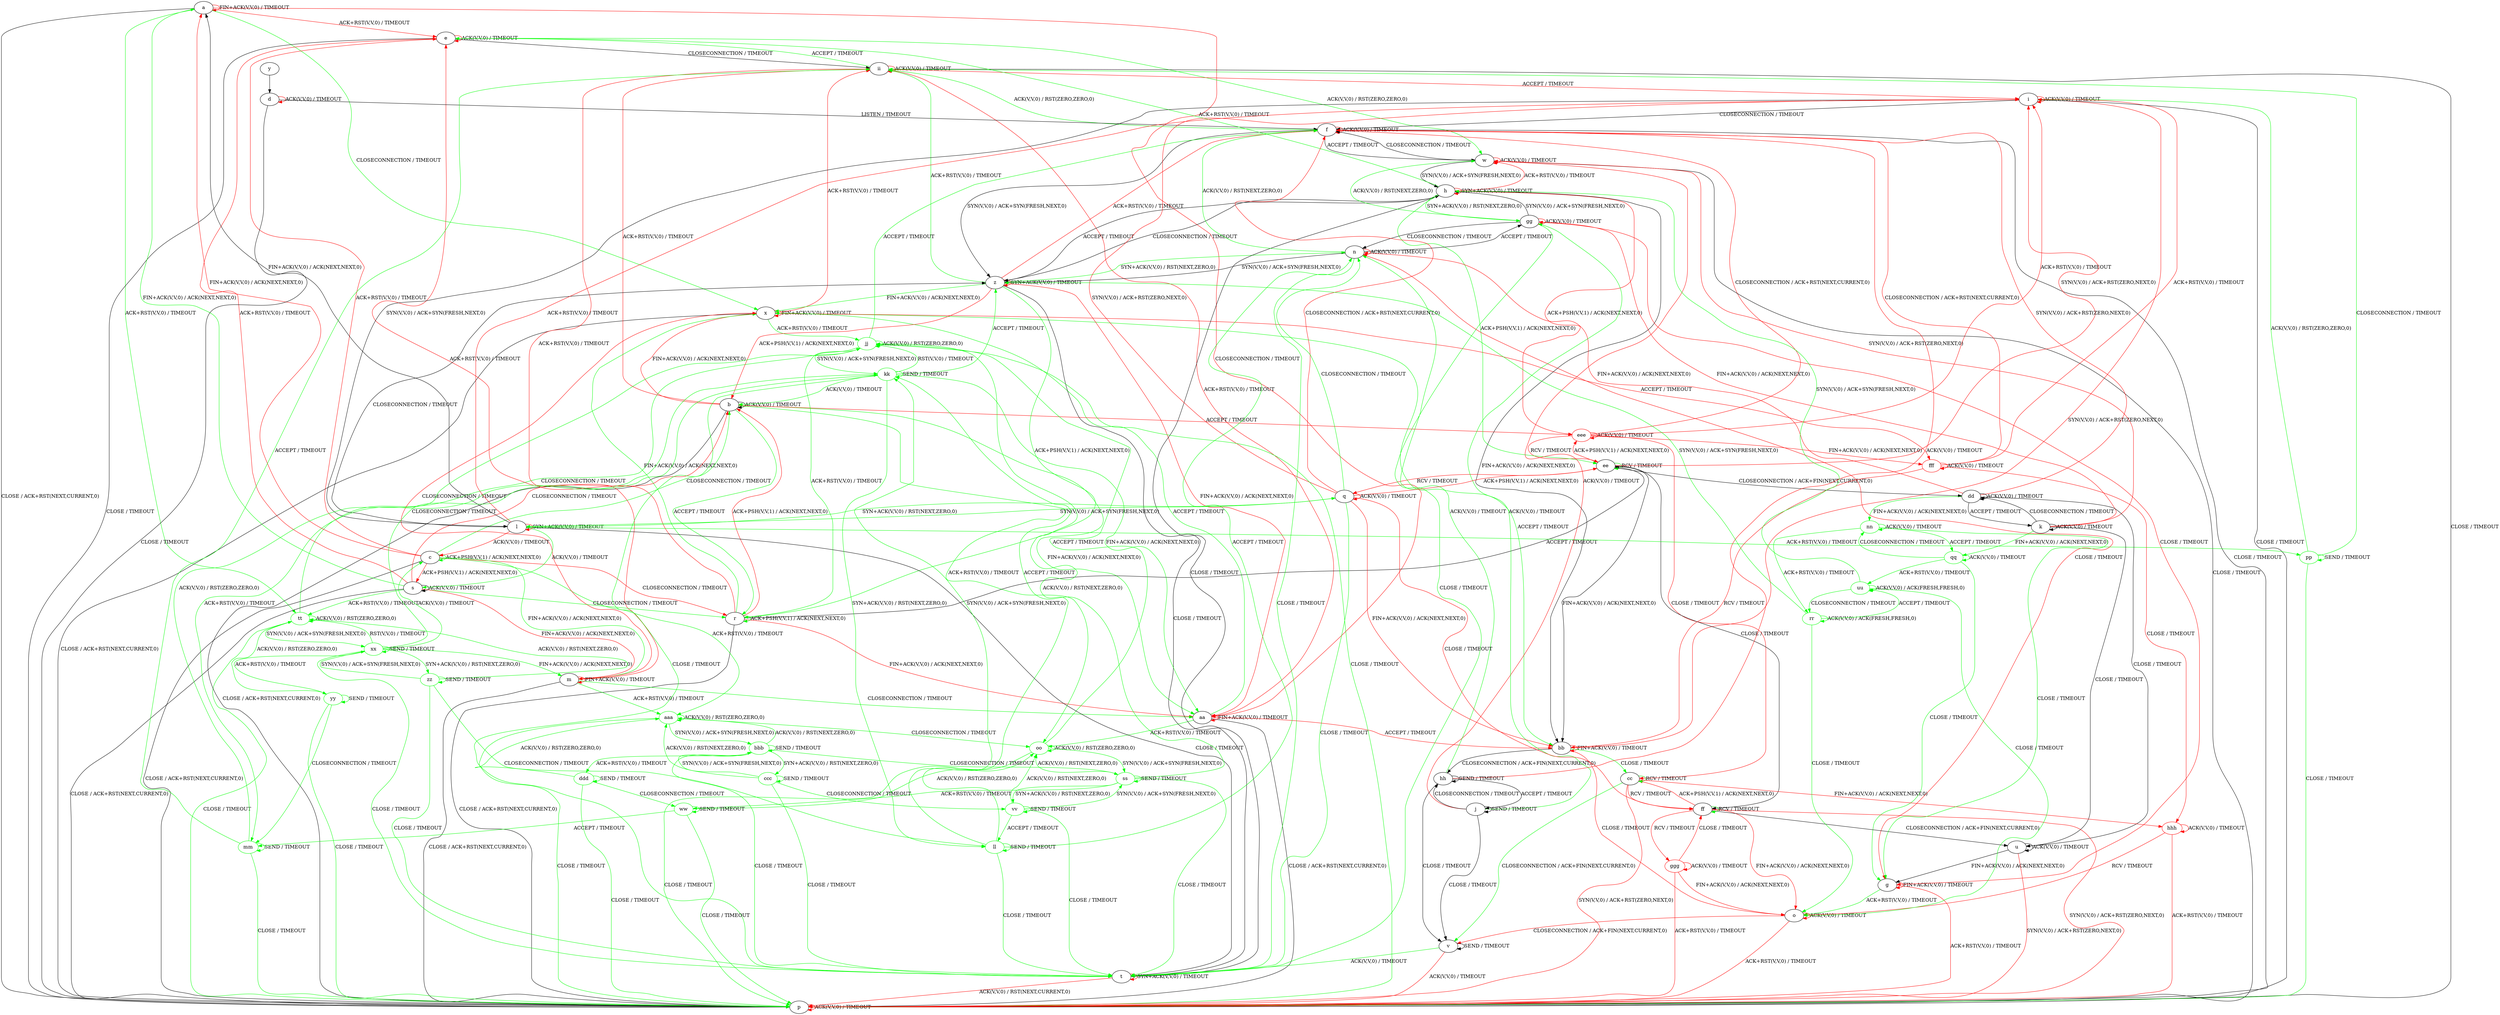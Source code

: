 digraph "" {
	graph ["Incoming time"=165.34357976913452,
		"Outgoing time"=155.42575860023499,
		Output="{'States': 60, 'Transitions': 945, 'Filename': '../results/tcp/TCP_Windows8_Server-TCP_FreeBSD_Server-z3-2.dot'}",
		Reference="{'States': 39, 'Transitions': 495, 'Filename': '../subjects/tcp/TCP_Windows8_Server.dot'}",
		Solver=z3,
		Updated="{'States': 56, 'Transitions': 716, 'Filename': '../subjects/tcp/TCP_FreeBSD_Server.dot'}",
		"f-measure"=0.4393063583815029,
		precision=0.3715083798882682,
		recall=0.5373737373737374
	];
	a -> a [key=0,
	color=red,
	label="FIN+ACK(V,V,0) / TIMEOUT"];
a -> e [key=0,
color=red,
label="ACK+RST(V,V,0) / TIMEOUT"];
a -> p [key=0,
label="CLOSE / ACK+RST(NEXT,CURRENT,0)"];
a -> x [key=0,
color=green,
label="CLOSECONNECTION / TIMEOUT"];
a -> aa [key=0,
color=red,
label="CLOSECONNECTION / TIMEOUT"];
tt [color=green];
a -> tt [key=0,
color=green,
label="ACK+RST(V,V,0) / TIMEOUT"];
b -> b [key=0,
label="ACK(V,V,0) / TIMEOUT"];
b -> p [key=0,
label="CLOSE / ACK+RST(NEXT,CURRENT,0)"];
b -> r [key=0,
color=green,
label="ACCEPT / TIMEOUT"];
b -> x [key=0,
color=red,
label="FIN+ACK(V,V,0) / ACK(NEXT,NEXT,0)"];
b -> aa [key=0,
color=green,
label="FIN+ACK(V,V,0) / ACK(NEXT,NEXT,0)"];
b -> ii [key=0,
color=red,
label="ACK+RST(V,V,0) / TIMEOUT"];
oo [color=green];
b -> oo [key=0,
color=green,
label="ACK+RST(V,V,0) / TIMEOUT"];
eee [color=red];
b -> eee [key=0,
color=red,
label="ACCEPT / TIMEOUT"];
c -> a [key=0,
color=red,
label="FIN+ACK(V,V,0) / ACK(NEXT,NEXT,0)"];
c -> b [key=0,
color=green,
label="CLOSECONNECTION / TIMEOUT"];
c -> c [key=0,
color=green,
label="ACK+PSH(V,V,1) / ACK(NEXT,NEXT,0)"];
c -> e [key=0,
color=red,
label="ACK+RST(V,V,0) / TIMEOUT"];
c -> m [key=0,
color=green,
label="FIN+ACK(V,V,0) / ACK(NEXT,NEXT,0)"];
c -> p [key=0,
label="CLOSE / ACK+RST(NEXT,CURRENT,0)"];
c -> r [key=0,
color=red,
label="CLOSECONNECTION / TIMEOUT"];
c -> s [key=0,
color=red,
label="ACK+PSH(V,V,1) / ACK(NEXT,NEXT,0)"];
aaa [color=green];
c -> aaa [key=0,
color=green,
label="ACK+RST(V,V,0) / TIMEOUT"];
d -> d [key=0,
color=red,
label="ACK(V,V,0) / TIMEOUT"];
d -> f [key=0,
label="LISTEN / TIMEOUT"];
d -> p [key=0,
label="CLOSE / TIMEOUT"];
e -> e [key=0,
color=red,
label="ACK(V,V,0) / TIMEOUT"];
e -> p [key=0,
label="CLOSE / TIMEOUT"];
e -> w [key=0,
color=green,
label="ACK(V,V,0) / RST(ZERO,ZERO,0)"];
e -> ii [key=0,
label="CLOSECONNECTION / TIMEOUT"];
f -> f [key=0,
color=red,
label="ACK(V,V,0) / TIMEOUT"];
f -> p [key=0,
label="CLOSE / TIMEOUT"];
f -> w [key=0,
label="ACCEPT / TIMEOUT"];
f -> z [key=0,
label="SYN(V,V,0) / ACK+SYN(FRESH,NEXT,0)"];
g -> g [key=0,
color=red,
label="FIN+ACK(V,V,0) / TIMEOUT"];
g -> o [key=0,
color=green,
label="ACK+RST(V,V,0) / TIMEOUT"];
g -> p [key=0,
color=red,
label="ACK+RST(V,V,0) / TIMEOUT"];
h -> e [key=0,
color=green,
label="ACK+RST(V,V,0) / TIMEOUT"];
h -> h [key=0,
color=red,
label="SYN+ACK(V,V,0) / TIMEOUT"];
h -> t [key=0,
label="CLOSE / TIMEOUT"];
h -> w [key=0,
color=red,
label="ACK+RST(V,V,0) / TIMEOUT"];
h -> z [key=0,
label="CLOSECONNECTION / TIMEOUT"];
h -> bb [key=0,
label="FIN+ACK(V,V,0) / ACK(NEXT,NEXT,0)"];
h -> ee [key=0,
color=green,
label="ACK+PSH(V,V,1) / ACK(NEXT,NEXT,0)"];
h -> gg [key=0,
color=green,
label="SYN+ACK(V,V,0) / RST(NEXT,ZERO,0)"];
h -> eee [key=0,
color=red,
label="ACK+PSH(V,V,1) / ACK(NEXT,NEXT,0)"];
i -> f [key=0,
label="CLOSECONNECTION / TIMEOUT"];
i -> i [key=0,
color=red,
label="ACK(V,V,0) / TIMEOUT"];
i -> l [key=0,
label="SYN(V,V,0) / ACK+SYN(FRESH,NEXT,0)"];
i -> p [key=0,
label="CLOSE / TIMEOUT"];
j -> j [key=0,
label="SEND / TIMEOUT"];
j -> v [key=0,
label="CLOSE / TIMEOUT"];
j -> w [key=0,
color=red,
label="ACK(V,V,0) / TIMEOUT"];
j -> gg [key=0,
color=green,
label="ACK(V,V,0) / TIMEOUT"];
j -> hh [key=0,
label="CLOSECONNECTION / TIMEOUT"];
k -> k [key=0,
label="ACK(V,V,0) / TIMEOUT"];
k -> u [key=0,
label="CLOSE / TIMEOUT"];
k -> w [key=0,
color=red,
label="SYN(V,V,0) / ACK+RST(ZERO,NEXT,0)"];
k -> dd [key=0,
label="CLOSECONNECTION / TIMEOUT"];
k -> gg [key=0,
color=red,
label="FIN+ACK(V,V,0) / ACK(NEXT,NEXT,0)"];
qq [color=green];
k -> qq [key=0,
color=green,
label="FIN+ACK(V,V,0) / ACK(NEXT,NEXT,0)"];
l -> a [key=0,
label="FIN+ACK(V,V,0) / ACK(NEXT,NEXT,0)"];
l -> c [key=0,
color=red,
label="ACK(V,V,0) / TIMEOUT"];
l -> i [key=0,
color=red,
label="ACK+RST(V,V,0) / TIMEOUT"];
l -> l [key=0,
color=red,
label="SYN+ACK(V,V,0) / TIMEOUT"];
l -> q [key=0,
color=green,
label="SYN+ACK(V,V,0) / RST(NEXT,ZERO,0)"];
l -> s [key=0,
color=green,
label="ACK(V,V,0) / TIMEOUT"];
l -> t [key=0,
label="CLOSE / TIMEOUT"];
l -> z [key=0,
label="CLOSECONNECTION / TIMEOUT"];
pp [color=green];
l -> pp [key=0,
color=green,
label="ACK+RST(V,V,0) / TIMEOUT"];
m -> e [key=0,
color=red,
label="ACK+RST(V,V,0) / TIMEOUT"];
m -> m [key=0,
color=red,
label="FIN+ACK(V,V,0) / TIMEOUT"];
m -> p [key=0,
label="CLOSE / ACK+RST(NEXT,CURRENT,0)"];
m -> x [key=0,
color=red,
label="CLOSECONNECTION / TIMEOUT"];
m -> aa [key=0,
color=green,
label="CLOSECONNECTION / TIMEOUT"];
m -> aaa [key=0,
color=green,
label="ACK+RST(V,V,0) / TIMEOUT"];
n -> f [key=0,
color=green,
label="ACK(V,V,0) / RST(NEXT,ZERO,0)"];
n -> g [key=0,
color=red,
label="CLOSE / TIMEOUT"];
n -> n [key=0,
color=red,
label="ACK(V,V,0) / TIMEOUT"];
n -> t [key=0,
color=green,
label="CLOSE / TIMEOUT"];
n -> z [key=0,
label="SYN(V,V,0) / ACK+SYN(FRESH,NEXT,0)"];
n -> gg [key=0,
label="ACCEPT / TIMEOUT"];
o -> o [key=0,
color=red,
label="ACK(V,V,0) / TIMEOUT"];
o -> p [key=0,
color=red,
label="ACK+RST(V,V,0) / TIMEOUT"];
o -> v [key=0,
color=red,
label="CLOSECONNECTION / ACK+FIN(NEXT,CURRENT,0)"];
p -> p [key=0,
color=red,
label="ACK(V,V,0) / TIMEOUT"];
q -> f [key=0,
color=red,
label="CLOSECONNECTION / ACK+RST(NEXT,CURRENT,0)"];
q -> i [key=0,
color=red,
label="SYN(V,V,0) / ACK+RST(ZERO,NEXT,0)"];
q -> l [key=0,
color=green,
label="SYN(V,V,0) / ACK+SYN(FRESH,NEXT,0)"];
q -> n [key=0,
color=green,
label="CLOSECONNECTION / TIMEOUT"];
q -> q [key=0,
color=red,
label="ACK(V,V,0) / TIMEOUT"];
q -> t [key=0,
color=green,
label="CLOSE / TIMEOUT"];
q -> bb [key=0,
color=red,
label="FIN+ACK(V,V,0) / ACK(NEXT,NEXT,0)"];
q -> ee [key=0,
color=red,
label="ACK+PSH(V,V,1) / ACK(NEXT,NEXT,0)"];
q -> ff [key=0,
color=red,
label="CLOSE / TIMEOUT"];
r -> b [key=0,
color=red,
label="ACK+PSH(V,V,1) / ACK(NEXT,NEXT,0)"];
r -> p [key=0,
label="CLOSE / ACK+RST(NEXT,CURRENT,0)"];
r -> r [key=0,
color=green,
label="ACK+PSH(V,V,1) / ACK(NEXT,NEXT,0)"];
r -> x [key=0,
color=green,
label="FIN+ACK(V,V,0) / ACK(NEXT,NEXT,0)"];
r -> aa [key=0,
color=red,
label="FIN+ACK(V,V,0) / ACK(NEXT,NEXT,0)"];
r -> ee [key=0,
label="ACCEPT / TIMEOUT"];
r -> ii [key=0,
color=red,
label="ACK+RST(V,V,0) / TIMEOUT"];
jj [color=green];
r -> jj [key=0,
color=green,
label="ACK+RST(V,V,0) / TIMEOUT"];
s -> a [key=0,
color=green,
label="FIN+ACK(V,V,0) / ACK(NEXT,NEXT,0)"];
s -> b [key=0,
color=red,
label="CLOSECONNECTION / TIMEOUT"];
s -> e [key=0,
color=red,
label="ACK+RST(V,V,0) / TIMEOUT"];
s -> m [key=0,
color=red,
label="FIN+ACK(V,V,0) / ACK(NEXT,NEXT,0)"];
s -> p [key=0,
label="CLOSE / ACK+RST(NEXT,CURRENT,0)"];
s -> r [key=0,
color=green,
label="CLOSECONNECTION / TIMEOUT"];
s -> s [key=0,
label="ACK(V,V,0) / TIMEOUT"];
s -> tt [key=0,
color=green,
label="ACK+RST(V,V,0) / TIMEOUT"];
t -> p [key=0,
color=red,
label="ACK(V,V,0) / RST(NEXT,CURRENT,0)"];
t -> t [key=0,
color=red,
label="SYN+ACK(V,V,0) / TIMEOUT"];
u -> g [key=0,
label="FIN+ACK(V,V,0) / ACK(NEXT,NEXT,0)"];
u -> p [key=0,
color=red,
label="SYN(V,V,0) / ACK+RST(ZERO,NEXT,0)"];
u -> u [key=0,
label="ACK(V,V,0) / TIMEOUT"];
v -> p [key=0,
color=red,
label="ACK(V,V,0) / TIMEOUT"];
v -> t [key=0,
color=green,
label="ACK(V,V,0) / TIMEOUT"];
v -> v [key=0,
label="SEND / TIMEOUT"];
w -> f [key=0,
label="CLOSECONNECTION / TIMEOUT"];
w -> h [key=0,
label="SYN(V,V,0) / ACK+SYN(FRESH,NEXT,0)"];
w -> p [key=0,
label="CLOSE / TIMEOUT"];
w -> w [key=0,
color=red,
label="ACK(V,V,0) / TIMEOUT"];
x -> p [key=0,
label="CLOSE / ACK+RST(NEXT,CURRENT,0)"];
x -> x [key=0,
color=red,
label="FIN+ACK(V,V,0) / TIMEOUT"];
x -> bb [key=0,
color=green,
label="ACCEPT / TIMEOUT"];
x -> ii [key=0,
color=red,
label="ACK+RST(V,V,0) / TIMEOUT"];
x -> jj [key=0,
color=green,
label="ACK+RST(V,V,0) / TIMEOUT"];
fff [color=red];
x -> fff [key=0,
color=red,
label="ACCEPT / TIMEOUT"];
y -> d [key=0];
z -> b [key=0,
color=red,
label="ACK+PSH(V,V,1) / ACK(NEXT,NEXT,0)"];
z -> f [key=0,
color=red,
label="ACK+RST(V,V,0) / TIMEOUT"];
z -> h [key=0,
label="ACCEPT / TIMEOUT"];
z -> n [key=0,
color=green,
label="SYN+ACK(V,V,0) / RST(NEXT,ZERO,0)"];
z -> r [key=0,
color=green,
label="ACK+PSH(V,V,1) / ACK(NEXT,NEXT,0)"];
z -> t [key=0,
label="CLOSE / TIMEOUT"];
z -> x [key=0,
color=green,
label="FIN+ACK(V,V,0) / ACK(NEXT,NEXT,0)"];
z -> z [key=0,
color=red,
label="SYN+ACK(V,V,0) / TIMEOUT"];
z -> aa [key=0,
color=red,
label="FIN+ACK(V,V,0) / ACK(NEXT,NEXT,0)"];
z -> ii [key=0,
color=green,
label="ACK+RST(V,V,0) / TIMEOUT"];
aa -> p [key=0,
label="CLOSE / ACK+RST(NEXT,CURRENT,0)"];
aa -> x [key=0,
color=green,
label="ACCEPT / TIMEOUT"];
aa -> aa [key=0,
color=red,
label="FIN+ACK(V,V,0) / TIMEOUT"];
aa -> bb [key=0,
color=red,
label="ACCEPT / TIMEOUT"];
aa -> ii [key=0,
color=red,
label="ACK+RST(V,V,0) / TIMEOUT"];
aa -> oo [key=0,
color=green,
label="ACK+RST(V,V,0) / TIMEOUT"];
bb -> i [key=0,
color=red,
label="SYN(V,V,0) / ACK+RST(ZERO,NEXT,0)"];
bb -> o [key=0,
color=red,
label="CLOSE / TIMEOUT"];
bb -> bb [key=0,
color=red,
label="FIN+ACK(V,V,0) / TIMEOUT"];
bb -> cc [key=0,
color=green,
label="CLOSE / TIMEOUT"];
bb -> hh [key=0,
label="CLOSECONNECTION / ACK+FIN(NEXT,CURRENT,0)"];
cc -> p [key=0,
color=red,
label="SYN(V,V,0) / ACK+RST(ZERO,NEXT,0)"];
cc -> v [key=0,
color=green,
label="CLOSECONNECTION / ACK+FIN(NEXT,CURRENT,0)"];
cc -> cc [key=0,
color=green,
label="RCV / TIMEOUT"];
cc -> ff [key=0,
color=red,
label="RCV / TIMEOUT"];
hhh [color=red];
cc -> hhh [key=0,
color=red,
label="FIN+ACK(V,V,0) / ACK(NEXT,NEXT,0)"];
dd -> f [key=0,
color=red,
label="SYN(V,V,0) / ACK+RST(ZERO,NEXT,0)"];
dd -> k [key=0,
label="ACCEPT / TIMEOUT"];
dd -> n [key=0,
color=red,
label="FIN+ACK(V,V,0) / ACK(NEXT,NEXT,0)"];
dd -> u [key=0,
label="CLOSE / TIMEOUT"];
dd -> dd [key=0,
label="ACK(V,V,0) / TIMEOUT"];
nn [color=green];
dd -> nn [key=0,
color=green,
label="FIN+ACK(V,V,0) / ACK(NEXT,NEXT,0)"];
ee -> i [key=0,
color=red,
label="SYN(V,V,0) / ACK+RST(ZERO,NEXT,0)"];
ee -> q [key=0,
color=red,
label="RCV / TIMEOUT"];
ee -> bb [key=0,
label="FIN+ACK(V,V,0) / ACK(NEXT,NEXT,0)"];
ee -> dd [key=0,
label="CLOSECONNECTION / ACK+FIN(NEXT,CURRENT,0)"];
ee -> ee [key=0,
color=green,
label="RCV / TIMEOUT"];
ee -> ff [key=0,
label="CLOSE / TIMEOUT"];
ee -> eee [key=0,
color=red,
label="ACK+PSH(V,V,1) / ACK(NEXT,NEXT,0)"];
ff -> o [key=0,
color=red,
label="FIN+ACK(V,V,0) / ACK(NEXT,NEXT,0)"];
ff -> p [key=0,
color=red,
label="SYN(V,V,0) / ACK+RST(ZERO,NEXT,0)"];
ff -> u [key=0,
label="CLOSECONNECTION / ACK+FIN(NEXT,CURRENT,0)"];
ff -> cc [key=0,
color=red,
label="ACK+PSH(V,V,1) / ACK(NEXT,NEXT,0)"];
ff -> ff [key=0,
color=green,
label="RCV / TIMEOUT"];
ggg [color=red];
ff -> ggg [key=0,
color=red,
label="RCV / TIMEOUT"];
gg -> g [key=0,
color=red,
label="CLOSE / TIMEOUT"];
gg -> h [key=0,
label="SYN(V,V,0) / ACK+SYN(FRESH,NEXT,0)"];
gg -> n [key=0,
label="CLOSECONNECTION / TIMEOUT"];
gg -> t [key=0,
color=green,
label="CLOSE / TIMEOUT"];
gg -> w [key=0,
color=green,
label="ACK(V,V,0) / RST(NEXT,ZERO,0)"];
gg -> gg [key=0,
color=red,
label="ACK(V,V,0) / TIMEOUT"];
hh -> f [key=0,
color=red,
label="ACK(V,V,0) / TIMEOUT"];
hh -> j [key=0,
label="ACCEPT / TIMEOUT"];
hh -> n [key=0,
color=green,
label="ACK(V,V,0) / TIMEOUT"];
hh -> v [key=0,
label="CLOSE / TIMEOUT"];
hh -> hh [key=0,
label="SEND / TIMEOUT"];
ii -> e [key=0,
color=green,
label="ACCEPT / TIMEOUT"];
ii -> f [key=0,
color=green,
label="ACK(V,V,0) / RST(ZERO,ZERO,0)"];
ii -> i [key=0,
color=red,
label="ACCEPT / TIMEOUT"];
ii -> p [key=0,
label="CLOSE / TIMEOUT"];
ii -> ii [key=0,
color=red,
label="ACK(V,V,0) / TIMEOUT"];
jj -> f [key=0,
color=green,
label="ACCEPT / TIMEOUT"];
jj -> p [key=0,
color=green,
label="CLOSE / TIMEOUT"];
jj -> jj [key=0,
color=green,
label="ACK(V,V,0) / RST(ZERO,ZERO,0)"];
kk [color=green];
jj -> kk [key=0,
color=green,
label="SYN(V,V,0) / ACK+SYN(FRESH,NEXT,0)"];
kk -> b [key=0,
color=green,
label="ACK(V,V,0) / TIMEOUT"];
kk -> t [key=0,
color=green,
label="CLOSE / TIMEOUT"];
kk -> z [key=0,
color=green,
label="ACCEPT / TIMEOUT"];
kk -> aa [key=0,
color=green,
label="FIN+ACK(V,V,0) / ACK(NEXT,NEXT,0)"];
kk -> jj [key=0,
color=green,
label="RST(V,V,0) / TIMEOUT"];
kk -> kk [key=0,
color=green,
label="SEND / TIMEOUT"];
ll [color=green];
kk -> ll [key=0,
color=green,
label="SYN+ACK(V,V,0) / RST(NEXT,ZERO,0)"];
mm [color=green];
kk -> mm [key=0,
color=green,
label="ACK+RST(V,V,0) / TIMEOUT"];
ll -> n [key=0,
color=green,
label="ACCEPT / TIMEOUT"];
ll -> t [key=0,
color=green,
label="CLOSE / TIMEOUT"];
ll -> jj [key=0,
color=green,
label="ACK(V,V,0) / RST(NEXT,ZERO,0)"];
ll -> kk [key=0,
color=green,
label="SYN(V,V,0) / ACK+SYN(FRESH,NEXT,0)"];
ll -> ll [key=0,
color=green,
label="SEND / TIMEOUT"];
mm -> p [key=0,
color=green,
label="CLOSE / TIMEOUT"];
mm -> ii [key=0,
color=green,
label="ACCEPT / TIMEOUT"];
mm -> jj [key=0,
color=green,
label="ACK(V,V,0) / RST(ZERO,ZERO,0)"];
mm -> mm [key=0,
color=green,
label="SEND / TIMEOUT"];
nn -> g [key=0,
color=green,
label="CLOSE / TIMEOUT"];
nn -> nn [key=0,
color=green,
label="ACK(V,V,0) / TIMEOUT"];
nn -> qq [key=0,
color=green,
label="ACCEPT / TIMEOUT"];
rr [color=green];
nn -> rr [key=0,
color=green,
label="ACK+RST(V,V,0) / TIMEOUT"];
oo -> p [key=0,
color=green,
label="CLOSE / TIMEOUT"];
oo -> jj [key=0,
color=green,
label="ACCEPT / TIMEOUT"];
oo -> oo [key=0,
color=green,
label="ACK(V,V,0) / RST(ZERO,ZERO,0)"];
ss [color=green];
oo -> ss [key=0,
color=green,
label="SYN(V,V,0) / ACK+SYN(FRESH,NEXT,0)"];
pp -> i [key=0,
color=green,
label="ACK(V,V,0) / RST(ZERO,ZERO,0)"];
pp -> p [key=0,
color=green,
label="CLOSE / TIMEOUT"];
pp -> ii [key=0,
color=green,
label="CLOSECONNECTION / TIMEOUT"];
pp -> pp [key=0,
color=green,
label="SEND / TIMEOUT"];
qq -> g [key=0,
color=green,
label="CLOSE / TIMEOUT"];
qq -> nn [key=0,
color=green,
label="CLOSECONNECTION / TIMEOUT"];
qq -> qq [key=0,
color=green,
label="ACK(V,V,0) / TIMEOUT"];
uu [color=green];
qq -> uu [key=0,
color=green,
label="ACK+RST(V,V,0) / TIMEOUT"];
rr -> o [key=0,
color=green,
label="CLOSE / TIMEOUT"];
rr -> z [key=0,
color=green,
label="SYN(V,V,0) / ACK+SYN(FRESH,NEXT,0)"];
rr -> rr [key=0,
color=green,
label="ACK(V,V,0) / ACK(FRESH,FRESH,0)"];
rr -> uu [key=0,
color=green,
label="ACCEPT / TIMEOUT"];
ss -> t [key=0,
color=green,
label="CLOSE / TIMEOUT"];
ss -> kk [key=0,
color=green,
label="ACCEPT / TIMEOUT"];
ss -> oo [key=0,
color=green,
label="ACK(V,V,0) / RST(NEXT,ZERO,0)"];
ss -> ss [key=0,
color=green,
label="SEND / TIMEOUT"];
vv [color=green];
ss -> vv [key=0,
color=green,
label="SYN+ACK(V,V,0) / RST(NEXT,ZERO,0)"];
ww [color=green];
ss -> ww [key=0,
color=green,
label="ACK+RST(V,V,0) / TIMEOUT"];
tt -> p [key=0,
color=green,
label="CLOSE / TIMEOUT"];
tt -> jj [key=0,
color=green,
label="CLOSECONNECTION / TIMEOUT"];
tt -> tt [key=0,
color=green,
label="ACK(V,V,0) / RST(ZERO,ZERO,0)"];
xx [color=green];
tt -> xx [key=0,
color=green,
label="SYN(V,V,0) / ACK+SYN(FRESH,NEXT,0)"];
uu -> h [key=0,
color=green,
label="SYN(V,V,0) / ACK+SYN(FRESH,NEXT,0)"];
uu -> o [key=0,
color=green,
label="CLOSE / TIMEOUT"];
uu -> rr [key=0,
color=green,
label="CLOSECONNECTION / TIMEOUT"];
uu -> uu [key=0,
color=green,
label="ACK(V,V,0) / ACK(FRESH,FRESH,0)"];
vv -> t [key=0,
color=green,
label="CLOSE / TIMEOUT"];
vv -> ll [key=0,
color=green,
label="ACCEPT / TIMEOUT"];
vv -> oo [key=0,
color=green,
label="ACK(V,V,0) / RST(NEXT,ZERO,0)"];
vv -> ss [key=0,
color=green,
label="SYN(V,V,0) / ACK+SYN(FRESH,NEXT,0)"];
vv -> vv [key=0,
color=green,
label="SEND / TIMEOUT"];
ww -> p [key=0,
color=green,
label="CLOSE / TIMEOUT"];
ww -> mm [key=0,
color=green,
label="ACCEPT / TIMEOUT"];
ww -> oo [key=0,
color=green,
label="ACK(V,V,0) / RST(ZERO,ZERO,0)"];
ww -> ww [key=0,
color=green,
label="SEND / TIMEOUT"];
xx -> c [key=0,
color=green,
label="ACK(V,V,0) / TIMEOUT"];
xx -> m [key=0,
color=green,
label="FIN+ACK(V,V,0) / ACK(NEXT,NEXT,0)"];
xx -> t [key=0,
color=green,
label="CLOSE / TIMEOUT"];
xx -> kk [key=0,
color=green,
label="CLOSECONNECTION / TIMEOUT"];
xx -> tt [key=0,
color=green,
label="RST(V,V,0) / TIMEOUT"];
xx -> xx [key=0,
color=green,
label="SEND / TIMEOUT"];
yy [color=green];
xx -> yy [key=0,
color=green,
label="ACK+RST(V,V,0) / TIMEOUT"];
zz [color=green];
xx -> zz [key=0,
color=green,
label="SYN+ACK(V,V,0) / RST(NEXT,ZERO,0)"];
yy -> p [key=0,
color=green,
label="CLOSE / TIMEOUT"];
yy -> mm [key=0,
color=green,
label="CLOSECONNECTION / TIMEOUT"];
yy -> tt [key=0,
color=green,
label="ACK(V,V,0) / RST(ZERO,ZERO,0)"];
yy -> yy [key=0,
color=green,
label="SEND / TIMEOUT"];
zz -> t [key=0,
color=green,
label="CLOSE / TIMEOUT"];
zz -> ll [key=0,
color=green,
label="CLOSECONNECTION / TIMEOUT"];
zz -> tt [key=0,
color=green,
label="ACK(V,V,0) / RST(NEXT,ZERO,0)"];
zz -> xx [key=0,
color=green,
label="SYN(V,V,0) / ACK+SYN(FRESH,NEXT,0)"];
zz -> zz [key=0,
color=green,
label="SEND / TIMEOUT"];
aaa -> p [key=0,
color=green,
label="CLOSE / TIMEOUT"];
aaa -> oo [key=0,
color=green,
label="CLOSECONNECTION / TIMEOUT"];
aaa -> aaa [key=0,
color=green,
label="ACK(V,V,0) / RST(ZERO,ZERO,0)"];
bbb [color=green];
aaa -> bbb [key=0,
color=green,
label="SYN(V,V,0) / ACK+SYN(FRESH,NEXT,0)"];
bbb -> t [key=0,
color=green,
label="CLOSE / TIMEOUT"];
bbb -> ss [key=0,
color=green,
label="CLOSECONNECTION / TIMEOUT"];
bbb -> aaa [key=0,
color=green,
label="ACK(V,V,0) / RST(NEXT,ZERO,0)"];
bbb -> bbb [key=0,
color=green,
label="SEND / TIMEOUT"];
ccc [color=green];
bbb -> ccc [key=0,
color=green,
label="SYN+ACK(V,V,0) / RST(NEXT,ZERO,0)"];
ddd [color=green];
bbb -> ddd [key=0,
color=green,
label="ACK+RST(V,V,0) / TIMEOUT"];
ccc -> t [key=0,
color=green,
label="CLOSE / TIMEOUT"];
ccc -> vv [key=0,
color=green,
label="CLOSECONNECTION / TIMEOUT"];
ccc -> aaa [key=0,
color=green,
label="ACK(V,V,0) / RST(NEXT,ZERO,0)"];
ccc -> bbb [key=0,
color=green,
label="SYN(V,V,0) / ACK+SYN(FRESH,NEXT,0)"];
ccc -> ccc [key=0,
color=green,
label="SEND / TIMEOUT"];
ddd -> p [key=0,
color=green,
label="CLOSE / TIMEOUT"];
ddd -> ww [key=0,
color=green,
label="CLOSECONNECTION / TIMEOUT"];
ddd -> aaa [key=0,
color=green,
label="ACK(V,V,0) / RST(ZERO,ZERO,0)"];
ddd -> ddd [key=0,
color=green,
label="SEND / TIMEOUT"];
eee -> f [key=0,
color=red,
label="CLOSECONNECTION / ACK+RST(NEXT,CURRENT,0)"];
eee -> i [key=0,
color=red,
label="ACK+RST(V,V,0) / TIMEOUT"];
eee -> cc [key=0,
color=red,
label="CLOSE / TIMEOUT"];
eee -> ee [key=0,
color=red,
label="RCV / TIMEOUT"];
eee -> eee [key=0,
color=red,
label="ACK(V,V,0) / TIMEOUT"];
eee -> fff [key=0,
color=red,
label="FIN+ACK(V,V,0) / ACK(NEXT,NEXT,0)"];
fff -> f [key=0,
color=red,
label="CLOSECONNECTION / ACK+RST(NEXT,CURRENT,0)"];
fff -> i [key=0,
color=red,
label="ACK+RST(V,V,0) / TIMEOUT"];
fff -> bb [key=0,
color=red,
label="RCV / TIMEOUT"];
fff -> fff [key=0,
color=red,
label="ACK(V,V,0) / TIMEOUT"];
fff -> hhh [key=0,
color=red,
label="CLOSE / TIMEOUT"];
ggg -> o [key=0,
color=red,
label="FIN+ACK(V,V,0) / ACK(NEXT,NEXT,0)"];
ggg -> p [key=0,
color=red,
label="ACK+RST(V,V,0) / TIMEOUT"];
ggg -> ff [key=0,
color=red,
label="CLOSE / TIMEOUT"];
ggg -> ggg [key=0,
color=red,
label="ACK(V,V,0) / TIMEOUT"];
hhh -> o [key=0,
color=red,
label="RCV / TIMEOUT"];
hhh -> p [key=0,
color=red,
label="ACK+RST(V,V,0) / TIMEOUT"];
hhh -> hhh [key=0,
color=red,
label="ACK(V,V,0) / TIMEOUT"];
}
